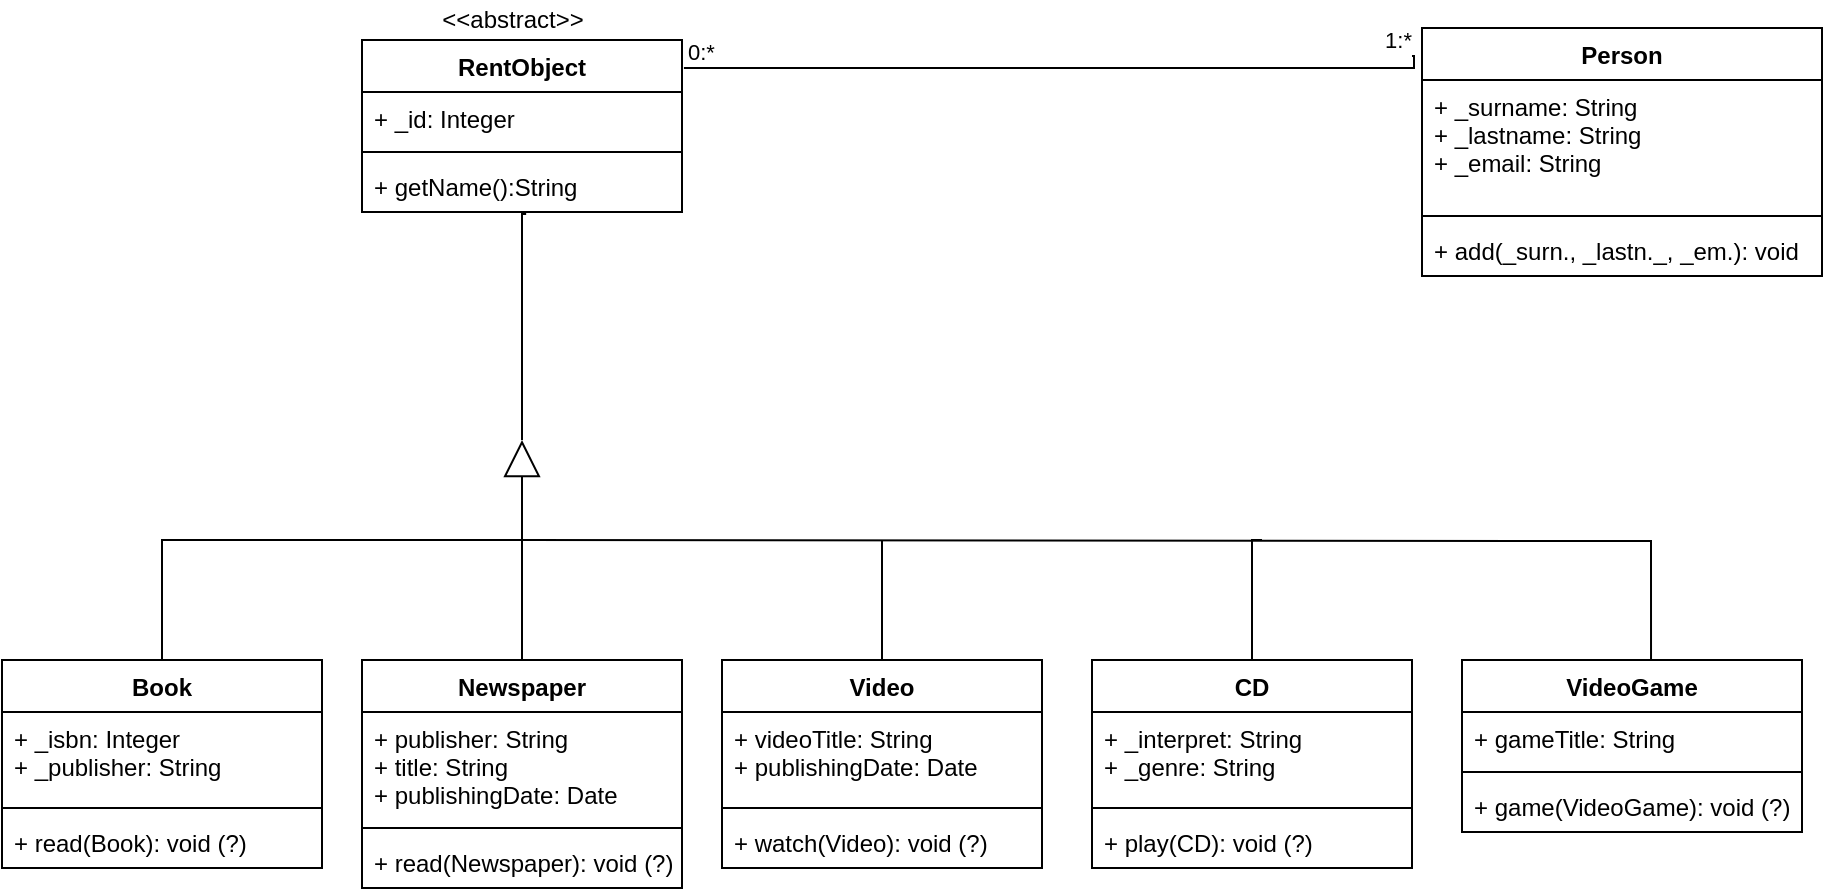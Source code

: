 <mxfile version="17.4.5" type="device"><diagram id="QVYPPY9itUfdtjfBsUZV" name="Page-1"><mxGraphModel dx="1422" dy="737" grid="1" gridSize="10" guides="1" tooltips="1" connect="1" arrows="1" fold="1" page="1" pageScale="1" pageWidth="1169" pageHeight="827" math="0" shadow="0"><root><mxCell id="0"/><mxCell id="1" parent="0"/><mxCell id="KWzIB8VSwHeferggot2I-5" value="RentObject" style="swimlane;fontStyle=1;align=center;verticalAlign=top;childLayout=stackLayout;horizontal=1;startSize=26;horizontalStack=0;resizeParent=1;resizeParentMax=0;resizeLast=0;collapsible=1;marginBottom=0;" parent="1" vertex="1"><mxGeometry x="220" y="110" width="160" height="86" as="geometry"/></mxCell><mxCell id="KWzIB8VSwHeferggot2I-6" value="+ _id: Integer" style="text;strokeColor=none;fillColor=none;align=left;verticalAlign=top;spacingLeft=4;spacingRight=4;overflow=hidden;rotatable=0;points=[[0,0.5],[1,0.5]];portConstraint=eastwest;" parent="KWzIB8VSwHeferggot2I-5" vertex="1"><mxGeometry y="26" width="160" height="26" as="geometry"/></mxCell><mxCell id="KWzIB8VSwHeferggot2I-7" value="" style="line;strokeWidth=1;fillColor=none;align=left;verticalAlign=middle;spacingTop=-1;spacingLeft=3;spacingRight=3;rotatable=0;labelPosition=right;points=[];portConstraint=eastwest;" parent="KWzIB8VSwHeferggot2I-5" vertex="1"><mxGeometry y="52" width="160" height="8" as="geometry"/></mxCell><mxCell id="KWzIB8VSwHeferggot2I-8" value="+ getName():String " style="text;strokeColor=none;fillColor=none;align=left;verticalAlign=top;spacingLeft=4;spacingRight=4;overflow=hidden;rotatable=0;points=[[0,0.5],[1,0.5]];portConstraint=eastwest;" parent="KWzIB8VSwHeferggot2I-5" vertex="1"><mxGeometry y="60" width="160" height="26" as="geometry"/></mxCell><mxCell id="KWzIB8VSwHeferggot2I-10" value="Book" style="swimlane;fontStyle=1;align=center;verticalAlign=top;childLayout=stackLayout;horizontal=1;startSize=26;horizontalStack=0;resizeParent=1;resizeParentMax=0;resizeLast=0;collapsible=1;marginBottom=0;" parent="1" vertex="1"><mxGeometry x="40" y="420" width="160" height="104" as="geometry"/></mxCell><mxCell id="KWzIB8VSwHeferggot2I-11" value="+ _isbn: Integer&#10;+ _publisher: String" style="text;strokeColor=none;fillColor=none;align=left;verticalAlign=top;spacingLeft=4;spacingRight=4;overflow=hidden;rotatable=0;points=[[0,0.5],[1,0.5]];portConstraint=eastwest;" parent="KWzIB8VSwHeferggot2I-10" vertex="1"><mxGeometry y="26" width="160" height="44" as="geometry"/></mxCell><mxCell id="KWzIB8VSwHeferggot2I-12" value="" style="line;strokeWidth=1;fillColor=none;align=left;verticalAlign=middle;spacingTop=-1;spacingLeft=3;spacingRight=3;rotatable=0;labelPosition=right;points=[];portConstraint=eastwest;" parent="KWzIB8VSwHeferggot2I-10" vertex="1"><mxGeometry y="70" width="160" height="8" as="geometry"/></mxCell><mxCell id="KWzIB8VSwHeferggot2I-13" value="+ read(Book): void (?)" style="text;strokeColor=none;fillColor=none;align=left;verticalAlign=top;spacingLeft=4;spacingRight=4;overflow=hidden;rotatable=0;points=[[0,0.5],[1,0.5]];portConstraint=eastwest;" parent="KWzIB8VSwHeferggot2I-10" vertex="1"><mxGeometry y="78" width="160" height="26" as="geometry"/></mxCell><mxCell id="KWzIB8VSwHeferggot2I-14" value="Newspaper" style="swimlane;fontStyle=1;align=center;verticalAlign=top;childLayout=stackLayout;horizontal=1;startSize=26;horizontalStack=0;resizeParent=1;resizeParentMax=0;resizeLast=0;collapsible=1;marginBottom=0;" parent="1" vertex="1"><mxGeometry x="220" y="420" width="160" height="114" as="geometry"/></mxCell><mxCell id="KWzIB8VSwHeferggot2I-15" value="+ publisher: String&#10;+ title: String&#10;+ publishingDate: Date" style="text;strokeColor=none;fillColor=none;align=left;verticalAlign=top;spacingLeft=4;spacingRight=4;overflow=hidden;rotatable=0;points=[[0,0.5],[1,0.5]];portConstraint=eastwest;" parent="KWzIB8VSwHeferggot2I-14" vertex="1"><mxGeometry y="26" width="160" height="54" as="geometry"/></mxCell><mxCell id="KWzIB8VSwHeferggot2I-16" value="" style="line;strokeWidth=1;fillColor=none;align=left;verticalAlign=middle;spacingTop=-1;spacingLeft=3;spacingRight=3;rotatable=0;labelPosition=right;points=[];portConstraint=eastwest;" parent="KWzIB8VSwHeferggot2I-14" vertex="1"><mxGeometry y="80" width="160" height="8" as="geometry"/></mxCell><mxCell id="KWzIB8VSwHeferggot2I-17" value="+ read(Newspaper): void (?)" style="text;strokeColor=none;fillColor=none;align=left;verticalAlign=top;spacingLeft=4;spacingRight=4;overflow=hidden;rotatable=0;points=[[0,0.5],[1,0.5]];portConstraint=eastwest;" parent="KWzIB8VSwHeferggot2I-14" vertex="1"><mxGeometry y="88" width="160" height="26" as="geometry"/></mxCell><mxCell id="KWzIB8VSwHeferggot2I-18" value="Video" style="swimlane;fontStyle=1;align=center;verticalAlign=top;childLayout=stackLayout;horizontal=1;startSize=26;horizontalStack=0;resizeParent=1;resizeParentMax=0;resizeLast=0;collapsible=1;marginBottom=0;" parent="1" vertex="1"><mxGeometry x="400" y="420" width="160" height="104" as="geometry"/></mxCell><mxCell id="KWzIB8VSwHeferggot2I-19" value="+ videoTitle: String&#10;+ publishingDate: Date" style="text;strokeColor=none;fillColor=none;align=left;verticalAlign=top;spacingLeft=4;spacingRight=4;overflow=hidden;rotatable=0;points=[[0,0.5],[1,0.5]];portConstraint=eastwest;" parent="KWzIB8VSwHeferggot2I-18" vertex="1"><mxGeometry y="26" width="160" height="44" as="geometry"/></mxCell><mxCell id="KWzIB8VSwHeferggot2I-20" value="" style="line;strokeWidth=1;fillColor=none;align=left;verticalAlign=middle;spacingTop=-1;spacingLeft=3;spacingRight=3;rotatable=0;labelPosition=right;points=[];portConstraint=eastwest;" parent="KWzIB8VSwHeferggot2I-18" vertex="1"><mxGeometry y="70" width="160" height="8" as="geometry"/></mxCell><mxCell id="KWzIB8VSwHeferggot2I-21" value="+ watch(Video): void (?)" style="text;strokeColor=none;fillColor=none;align=left;verticalAlign=top;spacingLeft=4;spacingRight=4;overflow=hidden;rotatable=0;points=[[0,0.5],[1,0.5]];portConstraint=eastwest;" parent="KWzIB8VSwHeferggot2I-18" vertex="1"><mxGeometry y="78" width="160" height="26" as="geometry"/></mxCell><mxCell id="KWzIB8VSwHeferggot2I-22" value="CD" style="swimlane;fontStyle=1;align=center;verticalAlign=top;childLayout=stackLayout;horizontal=1;startSize=26;horizontalStack=0;resizeParent=1;resizeParentMax=0;resizeLast=0;collapsible=1;marginBottom=0;" parent="1" vertex="1"><mxGeometry x="585" y="420" width="160" height="104" as="geometry"/></mxCell><mxCell id="KWzIB8VSwHeferggot2I-23" value="+ _interpret: String&#10;+ _genre: String" style="text;strokeColor=none;fillColor=none;align=left;verticalAlign=top;spacingLeft=4;spacingRight=4;overflow=hidden;rotatable=0;points=[[0,0.5],[1,0.5]];portConstraint=eastwest;" parent="KWzIB8VSwHeferggot2I-22" vertex="1"><mxGeometry y="26" width="160" height="44" as="geometry"/></mxCell><mxCell id="KWzIB8VSwHeferggot2I-24" value="" style="line;strokeWidth=1;fillColor=none;align=left;verticalAlign=middle;spacingTop=-1;spacingLeft=3;spacingRight=3;rotatable=0;labelPosition=right;points=[];portConstraint=eastwest;" parent="KWzIB8VSwHeferggot2I-22" vertex="1"><mxGeometry y="70" width="160" height="8" as="geometry"/></mxCell><mxCell id="KWzIB8VSwHeferggot2I-25" value="+ play(CD): void (?)" style="text;strokeColor=none;fillColor=none;align=left;verticalAlign=top;spacingLeft=4;spacingRight=4;overflow=hidden;rotatable=0;points=[[0,0.5],[1,0.5]];portConstraint=eastwest;" parent="KWzIB8VSwHeferggot2I-22" vertex="1"><mxGeometry y="78" width="160" height="26" as="geometry"/></mxCell><mxCell id="KWzIB8VSwHeferggot2I-26" value="VideoGame" style="swimlane;fontStyle=1;align=center;verticalAlign=top;childLayout=stackLayout;horizontal=1;startSize=26;horizontalStack=0;resizeParent=1;resizeParentMax=0;resizeLast=0;collapsible=1;marginBottom=0;" parent="1" vertex="1"><mxGeometry x="770" y="420" width="170" height="86" as="geometry"/></mxCell><mxCell id="KWzIB8VSwHeferggot2I-27" value="+ gameTitle: String" style="text;strokeColor=none;fillColor=none;align=left;verticalAlign=top;spacingLeft=4;spacingRight=4;overflow=hidden;rotatable=0;points=[[0,0.5],[1,0.5]];portConstraint=eastwest;" parent="KWzIB8VSwHeferggot2I-26" vertex="1"><mxGeometry y="26" width="170" height="26" as="geometry"/></mxCell><mxCell id="KWzIB8VSwHeferggot2I-28" value="" style="line;strokeWidth=1;fillColor=none;align=left;verticalAlign=middle;spacingTop=-1;spacingLeft=3;spacingRight=3;rotatable=0;labelPosition=right;points=[];portConstraint=eastwest;" parent="KWzIB8VSwHeferggot2I-26" vertex="1"><mxGeometry y="52" width="170" height="8" as="geometry"/></mxCell><mxCell id="KWzIB8VSwHeferggot2I-29" value="+ game(VideoGame): void (?)" style="text;strokeColor=none;fillColor=none;align=left;verticalAlign=top;spacingLeft=4;spacingRight=4;overflow=hidden;rotatable=0;points=[[0,0.5],[1,0.5]];portConstraint=eastwest;" parent="KWzIB8VSwHeferggot2I-26" vertex="1"><mxGeometry y="60" width="170" height="26" as="geometry"/></mxCell><mxCell id="KWzIB8VSwHeferggot2I-32" value="" style="endArrow=block;endSize=16;endFill=0;html=1;rounded=0;exitX=0.5;exitY=0;exitDx=0;exitDy=0;" parent="1" source="KWzIB8VSwHeferggot2I-14" edge="1"><mxGeometry width="160" relative="1" as="geometry"><mxPoint x="250" y="390" as="sourcePoint"/><mxPoint x="300" y="310" as="targetPoint"/></mxGeometry></mxCell><mxCell id="KWzIB8VSwHeferggot2I-35" value="" style="endArrow=none;html=1;edgeStyle=orthogonalEdgeStyle;rounded=0;entryX=0.513;entryY=1.038;entryDx=0;entryDy=0;entryPerimeter=0;" parent="1" target="KWzIB8VSwHeferggot2I-8" edge="1"><mxGeometry relative="1" as="geometry"><mxPoint x="300" y="310" as="sourcePoint"/><mxPoint x="510" y="270" as="targetPoint"/><Array as="points"><mxPoint x="300" y="197"/></Array></mxGeometry></mxCell><mxCell id="KWzIB8VSwHeferggot2I-41" value="" style="endArrow=none;html=1;edgeStyle=orthogonalEdgeStyle;rounded=0;exitX=0.5;exitY=0;exitDx=0;exitDy=0;" parent="1" source="KWzIB8VSwHeferggot2I-22" edge="1"><mxGeometry relative="1" as="geometry"><mxPoint x="110" y="320" as="sourcePoint"/><mxPoint x="670" y="360" as="targetPoint"/><Array as="points"><mxPoint x="665" y="360"/></Array></mxGeometry></mxCell><mxCell id="KWzIB8VSwHeferggot2I-42" value="" style="endArrow=none;html=1;edgeStyle=orthogonalEdgeStyle;rounded=0;exitX=0.5;exitY=0;exitDx=0;exitDy=0;" parent="1" source="KWzIB8VSwHeferggot2I-18" edge="1"><mxGeometry relative="1" as="geometry"><mxPoint x="120" y="330" as="sourcePoint"/><mxPoint x="480" y="360" as="targetPoint"/></mxGeometry></mxCell><mxCell id="KWzIB8VSwHeferggot2I-43" value="" style="endArrow=none;html=1;edgeStyle=orthogonalEdgeStyle;rounded=0;exitX=0.5;exitY=0;exitDx=0;exitDy=0;" parent="1" source="KWzIB8VSwHeferggot2I-10" edge="1"><mxGeometry relative="1" as="geometry"><mxPoint x="140" y="360" as="sourcePoint"/><mxPoint x="300" y="360" as="targetPoint"/><Array as="points"><mxPoint x="120" y="360"/></Array></mxGeometry></mxCell><mxCell id="KWzIB8VSwHeferggot2I-44" value="" style="endArrow=none;html=1;edgeStyle=orthogonalEdgeStyle;rounded=0;entryX=0.556;entryY=0;entryDx=0;entryDy=0;entryPerimeter=0;" parent="1" target="KWzIB8VSwHeferggot2I-26" edge="1"><mxGeometry relative="1" as="geometry"><mxPoint x="300" y="360" as="sourcePoint"/><mxPoint x="460" y="360" as="targetPoint"/></mxGeometry></mxCell><mxCell id="KWzIB8VSwHeferggot2I-45" value="Person" style="swimlane;fontStyle=1;align=center;verticalAlign=top;childLayout=stackLayout;horizontal=1;startSize=26;horizontalStack=0;resizeParent=1;resizeParentMax=0;resizeLast=0;collapsible=1;marginBottom=0;" parent="1" vertex="1"><mxGeometry x="750" y="104" width="200" height="124" as="geometry"/></mxCell><mxCell id="KWzIB8VSwHeferggot2I-46" value="+ _surname: String&#10;+ _lastname: String&#10;+ _email: String" style="text;strokeColor=none;fillColor=none;align=left;verticalAlign=top;spacingLeft=4;spacingRight=4;overflow=hidden;rotatable=0;points=[[0,0.5],[1,0.5]];portConstraint=eastwest;" parent="KWzIB8VSwHeferggot2I-45" vertex="1"><mxGeometry y="26" width="200" height="64" as="geometry"/></mxCell><mxCell id="KWzIB8VSwHeferggot2I-47" value="" style="line;strokeWidth=1;fillColor=none;align=left;verticalAlign=middle;spacingTop=-1;spacingLeft=3;spacingRight=3;rotatable=0;labelPosition=right;points=[];portConstraint=eastwest;" parent="KWzIB8VSwHeferggot2I-45" vertex="1"><mxGeometry y="90" width="200" height="8" as="geometry"/></mxCell><mxCell id="KWzIB8VSwHeferggot2I-48" value="+ add(_surn., _lastn._, _em.): void" style="text;strokeColor=none;fillColor=none;align=left;verticalAlign=top;spacingLeft=4;spacingRight=4;overflow=hidden;rotatable=0;points=[[0,0.5],[1,0.5]];portConstraint=eastwest;" parent="KWzIB8VSwHeferggot2I-45" vertex="1"><mxGeometry y="98" width="200" height="26" as="geometry"/></mxCell><mxCell id="YeQMKkiy_x9SsmcWQBqC-1" value="" style="endArrow=none;html=1;edgeStyle=orthogonalEdgeStyle;rounded=0;exitX=1.006;exitY=0.163;exitDx=0;exitDy=0;exitPerimeter=0;entryX=-0.025;entryY=0.113;entryDx=0;entryDy=0;entryPerimeter=0;" parent="1" source="KWzIB8VSwHeferggot2I-5" target="KWzIB8VSwHeferggot2I-45" edge="1"><mxGeometry relative="1" as="geometry"><mxPoint x="470" y="180" as="sourcePoint"/><mxPoint x="630" y="180" as="targetPoint"/><Array as="points"><mxPoint x="746" y="124"/></Array></mxGeometry></mxCell><mxCell id="YeQMKkiy_x9SsmcWQBqC-2" value="0:*" style="edgeLabel;resizable=0;html=1;align=left;verticalAlign=bottom;" parent="YeQMKkiy_x9SsmcWQBqC-1" connectable="0" vertex="1"><mxGeometry x="-1" relative="1" as="geometry"/></mxCell><mxCell id="YeQMKkiy_x9SsmcWQBqC-3" value="1:*" style="edgeLabel;resizable=0;html=1;align=right;verticalAlign=bottom;" parent="YeQMKkiy_x9SsmcWQBqC-1" connectable="0" vertex="1"><mxGeometry x="1" relative="1" as="geometry"/></mxCell><mxCell id="vvia-RItb78WxsRCvvVP-1" value="&amp;lt;&amp;lt;abstract&amp;gt;&amp;gt;" style="text;html=1;align=center;verticalAlign=middle;resizable=0;points=[];autosize=1;strokeColor=none;fillColor=none;" vertex="1" parent="1"><mxGeometry x="250" y="90" width="90" height="20" as="geometry"/></mxCell></root></mxGraphModel></diagram></mxfile>
